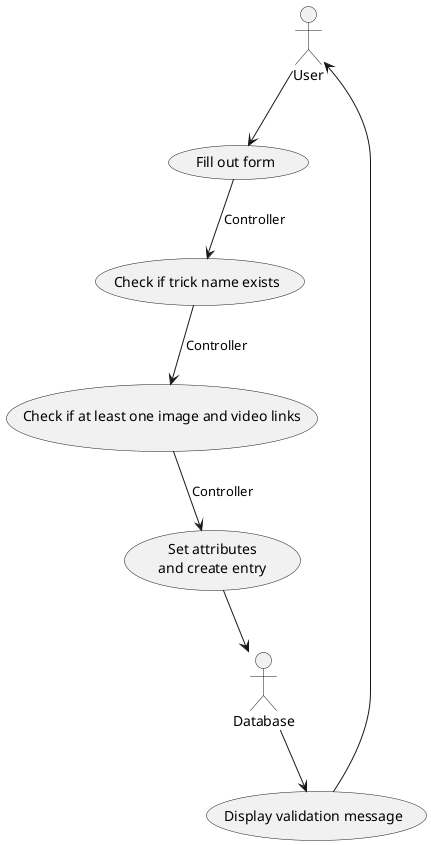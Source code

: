 @startuml createTrick

actor User
actor Database

usecase FillOutForm as "Fill out form"
usecase CheckTrickName as "Check if trick name exists"
usecase ValidateLinks as "Check if at least one image and video links"
usecase SetAttributes as "Set attributes\nand create entry"
usecase DisplayValidation as "Display validation message"


User --> FillOutForm
FillOutForm --> CheckTrickName : Controller
CheckTrickName --> ValidateLinks : Controller
ValidateLinks --> SetAttributes : Controller
SetAttributes --> Database
Database --> DisplayValidation
DisplayValidation --> User

@enduml
